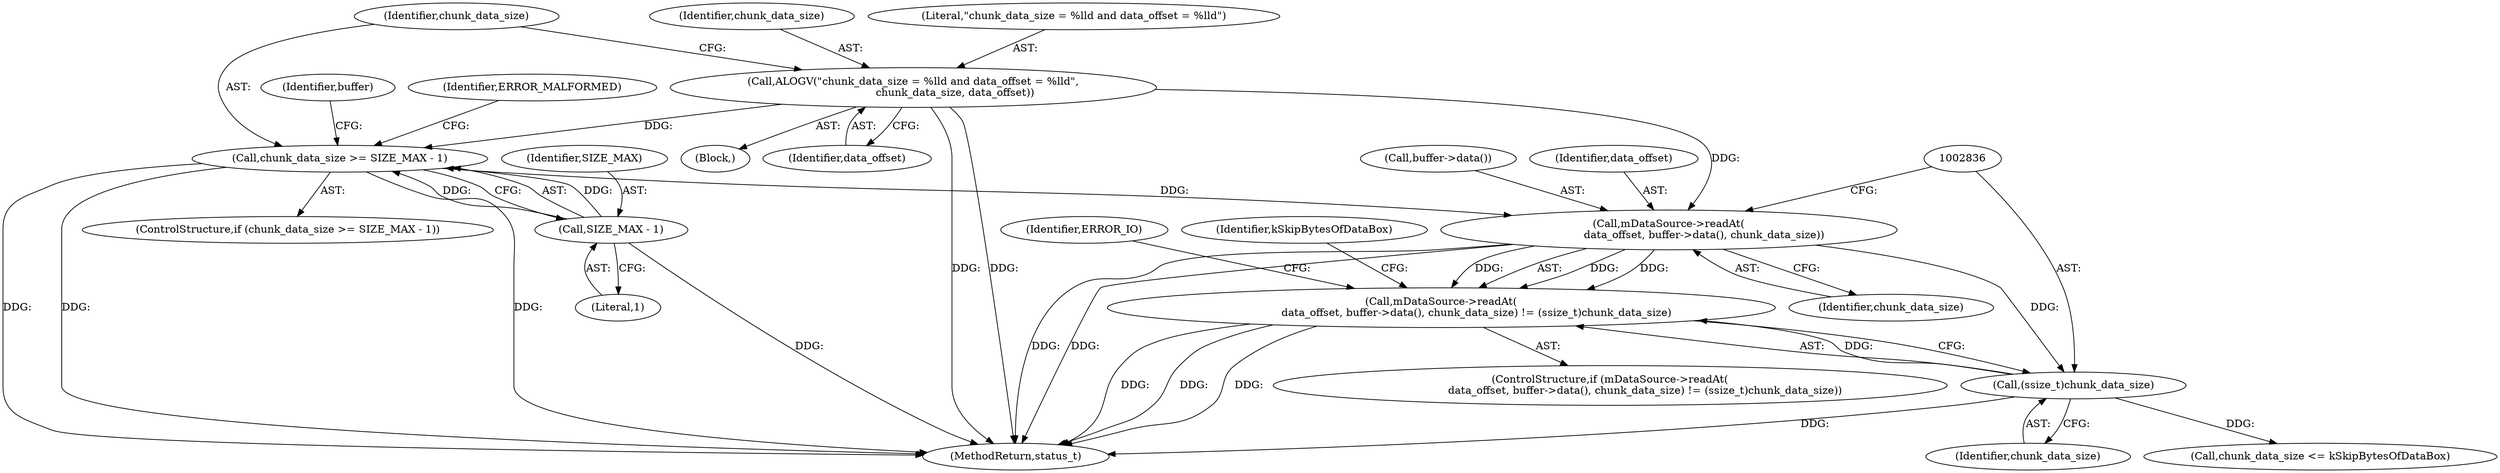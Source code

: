 digraph "0_Android_2674a7218eaa3c87f2ee26d26da5b9170e10f859@API" {
"1002830" [label="(Call,mDataSource->readAt(\n                     data_offset, buffer->data(), chunk_data_size) != (ssize_t)chunk_data_size)"];
"1002831" [label="(Call,mDataSource->readAt(\n                     data_offset, buffer->data(), chunk_data_size))"];
"1002811" [label="(Call,ALOGV(\"chunk_data_size = %lld and data_offset = %lld\",\n                         chunk_data_size, data_offset))"];
"1002816" [label="(Call,chunk_data_size >= SIZE_MAX - 1)"];
"1002818" [label="(Call,SIZE_MAX - 1)"];
"1002835" [label="(Call,(ssize_t)chunk_data_size)"];
"1002820" [label="(Literal,1)"];
"1002833" [label="(Call,buffer->data())"];
"1002927" [label="(MethodReturn,status_t)"];
"1002837" [label="(Identifier,chunk_data_size)"];
"1002817" [label="(Identifier,chunk_data_size)"];
"1002811" [label="(Call,ALOGV(\"chunk_data_size = %lld and data_offset = %lld\",\n                         chunk_data_size, data_offset))"];
"1002846" [label="(Call,chunk_data_size <= kSkipBytesOfDataBox)"];
"1002831" [label="(Call,mDataSource->readAt(\n                     data_offset, buffer->data(), chunk_data_size))"];
"1002830" [label="(Call,mDataSource->readAt(\n                     data_offset, buffer->data(), chunk_data_size) != (ssize_t)chunk_data_size)"];
"1002813" [label="(Identifier,chunk_data_size)"];
"1002810" [label="(Block,)"];
"1002819" [label="(Identifier,SIZE_MAX)"];
"1002815" [label="(ControlStructure,if (chunk_data_size >= SIZE_MAX - 1))"];
"1002834" [label="(Identifier,chunk_data_size)"];
"1002840" [label="(Identifier,ERROR_IO)"];
"1002812" [label="(Literal,\"chunk_data_size = %lld and data_offset = %lld\")"];
"1002816" [label="(Call,chunk_data_size >= SIZE_MAX - 1)"];
"1002814" [label="(Identifier,data_offset)"];
"1002826" [label="(Identifier,buffer)"];
"1002823" [label="(Identifier,ERROR_MALFORMED)"];
"1002829" [label="(ControlStructure,if (mDataSource->readAt(\n                     data_offset, buffer->data(), chunk_data_size) != (ssize_t)chunk_data_size))"];
"1002818" [label="(Call,SIZE_MAX - 1)"];
"1002835" [label="(Call,(ssize_t)chunk_data_size)"];
"1002843" [label="(Identifier,kSkipBytesOfDataBox)"];
"1002832" [label="(Identifier,data_offset)"];
"1002830" -> "1002829"  [label="AST: "];
"1002830" -> "1002835"  [label="CFG: "];
"1002831" -> "1002830"  [label="AST: "];
"1002835" -> "1002830"  [label="AST: "];
"1002840" -> "1002830"  [label="CFG: "];
"1002843" -> "1002830"  [label="CFG: "];
"1002830" -> "1002927"  [label="DDG: "];
"1002830" -> "1002927"  [label="DDG: "];
"1002830" -> "1002927"  [label="DDG: "];
"1002831" -> "1002830"  [label="DDG: "];
"1002831" -> "1002830"  [label="DDG: "];
"1002831" -> "1002830"  [label="DDG: "];
"1002835" -> "1002830"  [label="DDG: "];
"1002831" -> "1002834"  [label="CFG: "];
"1002832" -> "1002831"  [label="AST: "];
"1002833" -> "1002831"  [label="AST: "];
"1002834" -> "1002831"  [label="AST: "];
"1002836" -> "1002831"  [label="CFG: "];
"1002831" -> "1002927"  [label="DDG: "];
"1002831" -> "1002927"  [label="DDG: "];
"1002811" -> "1002831"  [label="DDG: "];
"1002816" -> "1002831"  [label="DDG: "];
"1002831" -> "1002835"  [label="DDG: "];
"1002811" -> "1002810"  [label="AST: "];
"1002811" -> "1002814"  [label="CFG: "];
"1002812" -> "1002811"  [label="AST: "];
"1002813" -> "1002811"  [label="AST: "];
"1002814" -> "1002811"  [label="AST: "];
"1002817" -> "1002811"  [label="CFG: "];
"1002811" -> "1002927"  [label="DDG: "];
"1002811" -> "1002927"  [label="DDG: "];
"1002811" -> "1002816"  [label="DDG: "];
"1002816" -> "1002815"  [label="AST: "];
"1002816" -> "1002818"  [label="CFG: "];
"1002817" -> "1002816"  [label="AST: "];
"1002818" -> "1002816"  [label="AST: "];
"1002823" -> "1002816"  [label="CFG: "];
"1002826" -> "1002816"  [label="CFG: "];
"1002816" -> "1002927"  [label="DDG: "];
"1002816" -> "1002927"  [label="DDG: "];
"1002816" -> "1002927"  [label="DDG: "];
"1002818" -> "1002816"  [label="DDG: "];
"1002818" -> "1002816"  [label="DDG: "];
"1002818" -> "1002820"  [label="CFG: "];
"1002819" -> "1002818"  [label="AST: "];
"1002820" -> "1002818"  [label="AST: "];
"1002818" -> "1002927"  [label="DDG: "];
"1002835" -> "1002837"  [label="CFG: "];
"1002836" -> "1002835"  [label="AST: "];
"1002837" -> "1002835"  [label="AST: "];
"1002835" -> "1002927"  [label="DDG: "];
"1002835" -> "1002846"  [label="DDG: "];
}
